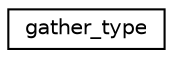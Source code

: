 digraph "Graphical Class Hierarchy"
{
  edge [fontname="Helvetica",fontsize="10",labelfontname="Helvetica",labelfontsize="10"];
  node [fontname="Helvetica",fontsize="10",shape=record];
  rankdir="LR";
  Node0 [label="gather_type",height=0.2,width=0.4,color="black", fillcolor="white", style="filled",URL="$structgather__type.html",tooltip="The gather type for the collapsed Gibbs sampler is used to collect the topic counts on adjacent edges..."];
}
